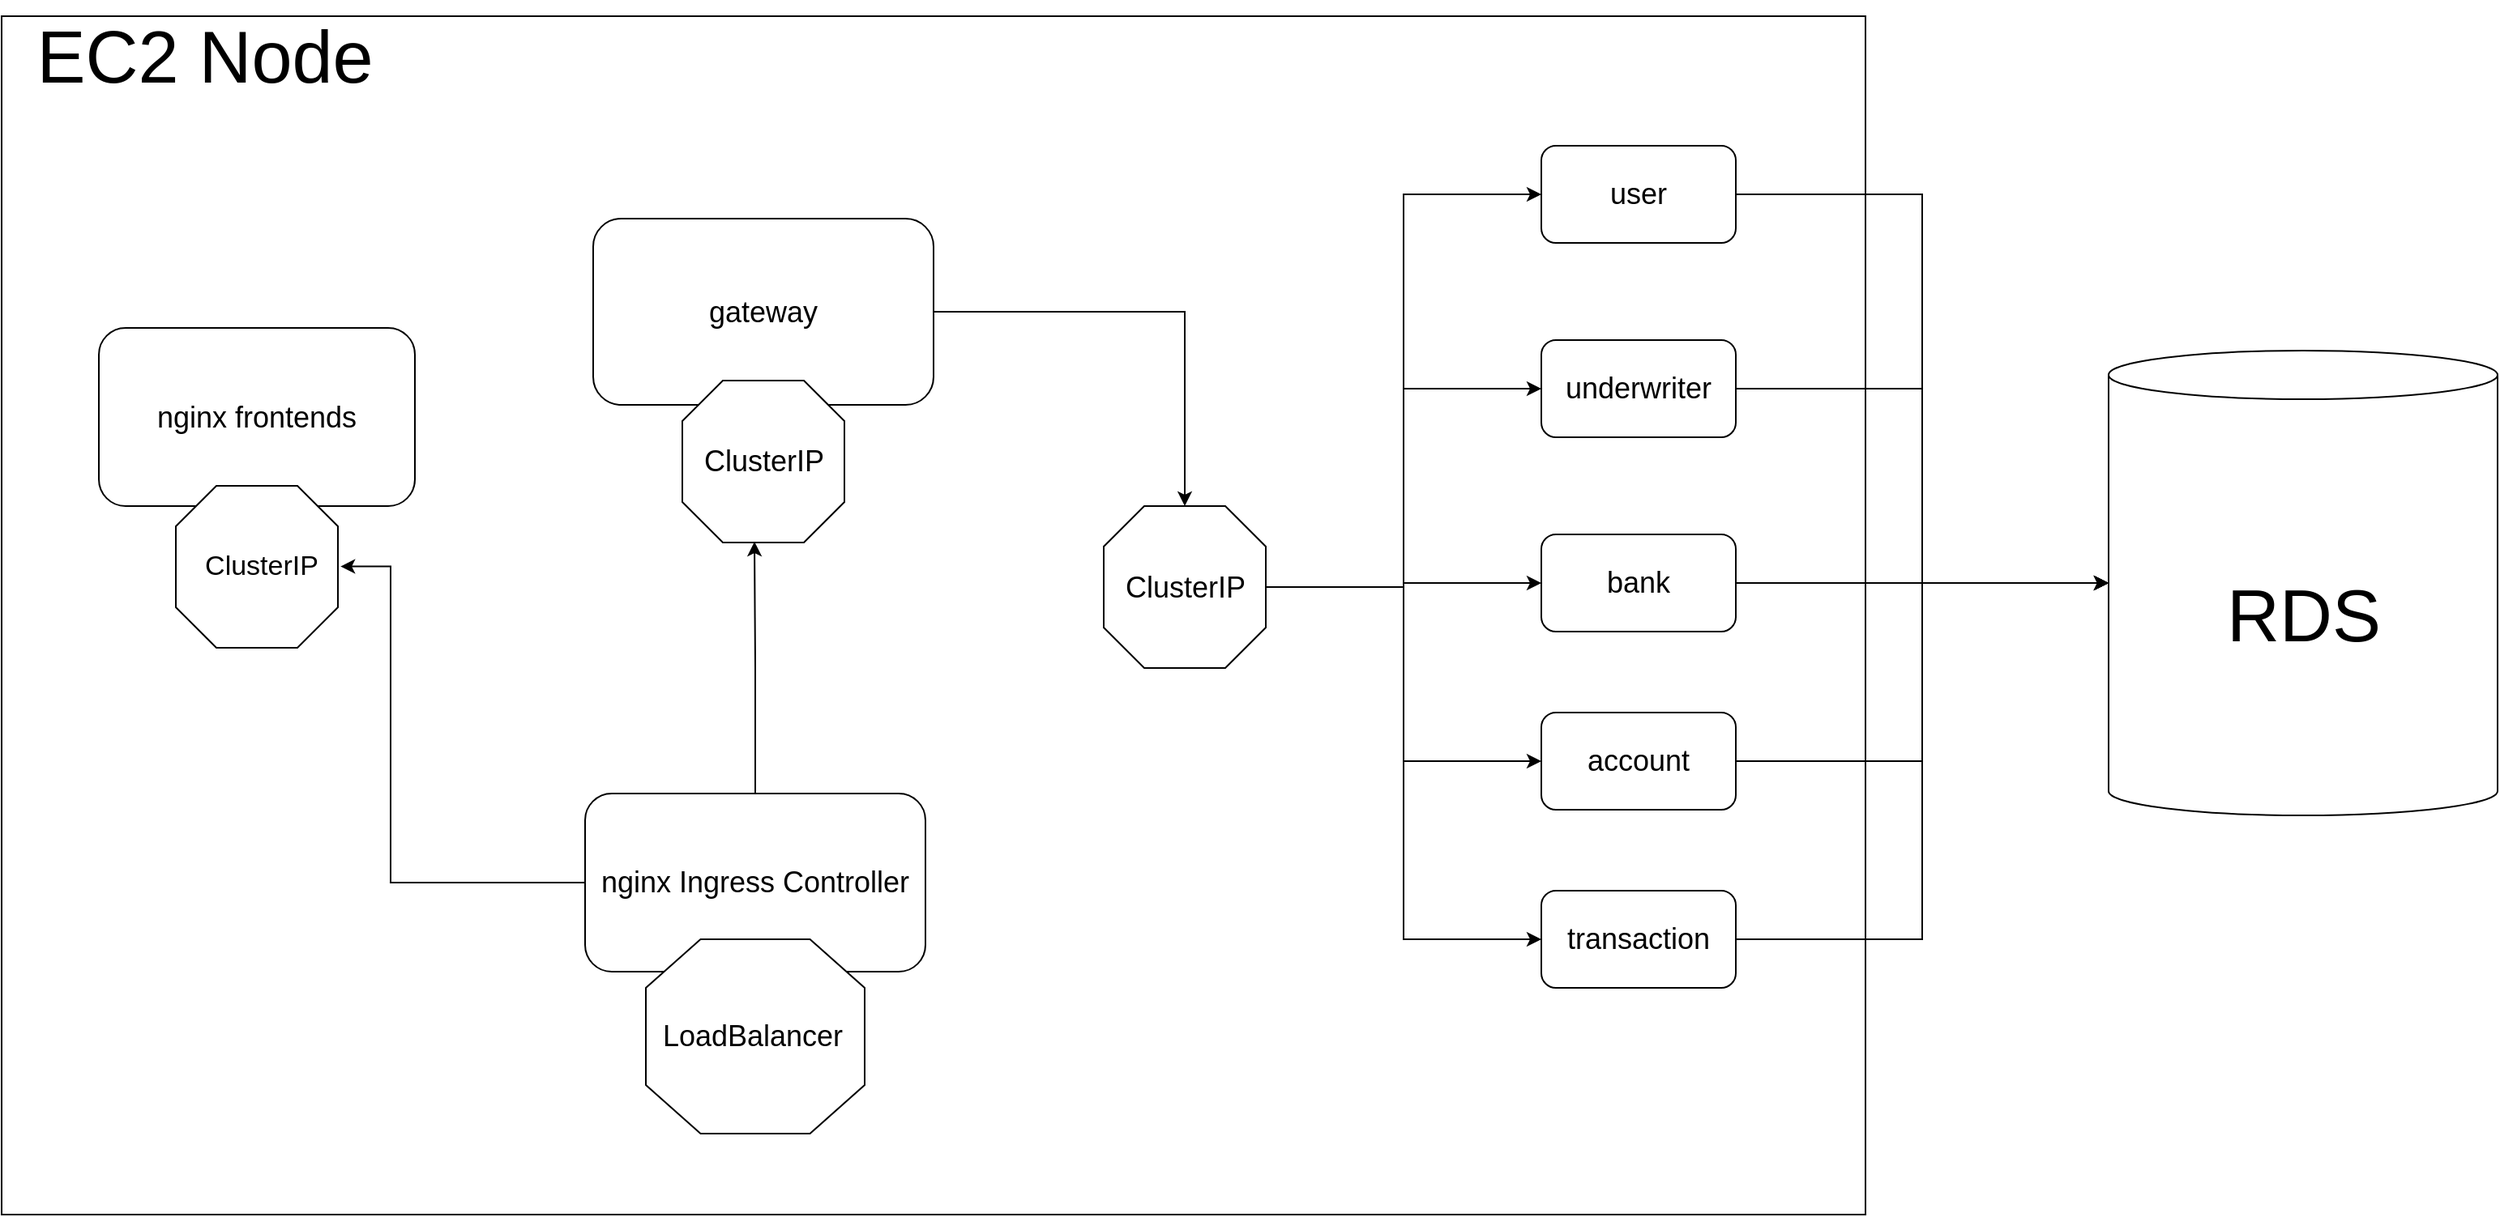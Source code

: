 <mxfile version="21.5.1" type="device">
  <diagram name="Page-1" id="yanQ3WUoxzE5hnDCjzH7">
    <mxGraphModel dx="3585" dy="1093" grid="1" gridSize="10" guides="1" tooltips="1" connect="1" arrows="1" fold="1" page="1" pageScale="1" pageWidth="850" pageHeight="1100" math="0" shadow="0">
      <root>
        <mxCell id="0" />
        <mxCell id="1" parent="0" />
        <mxCell id="Wixsv4hnN91RMwfABxU9-15" style="edgeStyle=orthogonalEdgeStyle;rounded=0;orthogonalLoop=1;jettySize=auto;html=1;entryX=0.5;entryY=1;entryDx=0;entryDy=0;" parent="1" source="Wixsv4hnN91RMwfABxU9-34" target="Wixsv4hnN91RMwfABxU9-6" edge="1">
          <mxGeometry relative="1" as="geometry" />
        </mxCell>
        <mxCell id="P2ACuwvenuWP9-W9ECjz-37" value="" style="verticalLabelPosition=bottom;verticalAlign=top;html=1;shape=mxgraph.basic.rect;fillColor2=none;strokeWidth=1;size=20;indent=5;movable=1;resizable=1;rotatable=1;deletable=1;editable=1;locked=0;connectable=1;" parent="1" vertex="1">
          <mxGeometry x="450" y="1110" width="1150" height="740" as="geometry" />
        </mxCell>
        <mxCell id="Wixsv4hnN91RMwfABxU9-40" style="edgeStyle=orthogonalEdgeStyle;rounded=0;orthogonalLoop=1;jettySize=auto;html=1;entryX=1.016;entryY=0.498;entryDx=0;entryDy=0;entryPerimeter=0;" parent="1" source="Wixsv4hnN91RMwfABxU9-2" target="Wixsv4hnN91RMwfABxU9-34" edge="1">
          <mxGeometry relative="1" as="geometry">
            <Array as="points">
              <mxPoint x="690" y="1645" />
              <mxPoint x="690" y="1450" />
            </Array>
          </mxGeometry>
        </mxCell>
        <mxCell id="Wixsv4hnN91RMwfABxU9-46" style="edgeStyle=orthogonalEdgeStyle;rounded=0;orthogonalLoop=1;jettySize=auto;html=1;entryX=0.445;entryY=0.995;entryDx=0;entryDy=0;entryPerimeter=0;" parent="1" source="Wixsv4hnN91RMwfABxU9-2" target="Wixsv4hnN91RMwfABxU9-42" edge="1">
          <mxGeometry relative="1" as="geometry" />
        </mxCell>
        <mxCell id="Wixsv4hnN91RMwfABxU9-2" value="&lt;font style=&quot;font-size: 18px;&quot;&gt;nginx Ingress Controller&lt;/font&gt;" style="rounded=1;whiteSpace=wrap;html=1;" parent="1" vertex="1">
          <mxGeometry x="810" y="1590" width="210" height="110" as="geometry" />
        </mxCell>
        <mxCell id="P2ACuwvenuWP9-W9ECjz-36" style="edgeStyle=orthogonalEdgeStyle;rounded=0;orthogonalLoop=1;jettySize=auto;html=1;" parent="1" source="Wixsv4hnN91RMwfABxU9-3" target="Wixsv4hnN91RMwfABxU9-27" edge="1">
          <mxGeometry relative="1" as="geometry" />
        </mxCell>
        <mxCell id="Wixsv4hnN91RMwfABxU9-3" value="&lt;font style=&quot;font-size: 18px;&quot;&gt;gateway&lt;/font&gt;" style="rounded=1;whiteSpace=wrap;html=1;" parent="1" vertex="1">
          <mxGeometry x="815" y="1235" width="210" height="115" as="geometry" />
        </mxCell>
        <mxCell id="QTuUbilTjJERlWPjvQFS-7" style="edgeStyle=orthogonalEdgeStyle;rounded=0;orthogonalLoop=1;jettySize=auto;html=1;entryX=0;entryY=0.5;entryDx=0;entryDy=0;entryPerimeter=0;" edge="1" parent="1" source="Wixsv4hnN91RMwfABxU9-4" target="QTuUbilTjJERlWPjvQFS-2">
          <mxGeometry relative="1" as="geometry" />
        </mxCell>
        <mxCell id="Wixsv4hnN91RMwfABxU9-4" value="&lt;font style=&quot;font-size: 18px;&quot;&gt;user&lt;/font&gt;" style="rounded=1;whiteSpace=wrap;html=1;" parent="1" vertex="1">
          <mxGeometry x="1400" y="1190" width="120" height="60" as="geometry" />
        </mxCell>
        <mxCell id="QTuUbilTjJERlWPjvQFS-6" style="edgeStyle=orthogonalEdgeStyle;rounded=0;orthogonalLoop=1;jettySize=auto;html=1;exitX=1;exitY=0.5;exitDx=0;exitDy=0;" edge="1" parent="1" source="Wixsv4hnN91RMwfABxU9-5" target="QTuUbilTjJERlWPjvQFS-2">
          <mxGeometry relative="1" as="geometry" />
        </mxCell>
        <mxCell id="Wixsv4hnN91RMwfABxU9-5" value="&lt;font style=&quot;font-size: 18px;&quot;&gt;underwriter&lt;/font&gt;" style="rounded=1;whiteSpace=wrap;html=1;" parent="1" vertex="1">
          <mxGeometry x="1400" y="1310" width="120" height="60" as="geometry" />
        </mxCell>
        <mxCell id="Wixsv4hnN91RMwfABxU9-6" value="&lt;font style=&quot;font-size: 18px;&quot;&gt;nginx frontends&lt;/font&gt;" style="rounded=1;whiteSpace=wrap;html=1;" parent="1" vertex="1">
          <mxGeometry x="510" y="1302.5" width="195" height="110" as="geometry" />
        </mxCell>
        <mxCell id="QTuUbilTjJERlWPjvQFS-5" style="edgeStyle=orthogonalEdgeStyle;rounded=0;orthogonalLoop=1;jettySize=auto;html=1;entryX=0;entryY=0.5;entryDx=0;entryDy=0;entryPerimeter=0;" edge="1" parent="1" source="Wixsv4hnN91RMwfABxU9-9" target="QTuUbilTjJERlWPjvQFS-2">
          <mxGeometry relative="1" as="geometry" />
        </mxCell>
        <mxCell id="Wixsv4hnN91RMwfABxU9-9" value="&lt;font style=&quot;font-size: 18px;&quot;&gt;bank&lt;/font&gt;" style="rounded=1;whiteSpace=wrap;html=1;" parent="1" vertex="1">
          <mxGeometry x="1400" y="1430" width="120" height="60" as="geometry" />
        </mxCell>
        <mxCell id="QTuUbilTjJERlWPjvQFS-8" style="edgeStyle=orthogonalEdgeStyle;rounded=0;orthogonalLoop=1;jettySize=auto;html=1;entryX=0;entryY=0.5;entryDx=0;entryDy=0;entryPerimeter=0;" edge="1" parent="1" source="Wixsv4hnN91RMwfABxU9-10" target="QTuUbilTjJERlWPjvQFS-2">
          <mxGeometry relative="1" as="geometry">
            <mxPoint x="1670" y="1540" as="targetPoint" />
          </mxGeometry>
        </mxCell>
        <mxCell id="Wixsv4hnN91RMwfABxU9-10" value="&lt;font style=&quot;font-size: 18px;&quot;&gt;account&lt;/font&gt;" style="rounded=1;whiteSpace=wrap;html=1;" parent="1" vertex="1">
          <mxGeometry x="1400" y="1540" width="120" height="60" as="geometry" />
        </mxCell>
        <mxCell id="QTuUbilTjJERlWPjvQFS-9" style="edgeStyle=orthogonalEdgeStyle;rounded=0;orthogonalLoop=1;jettySize=auto;html=1;entryX=0;entryY=0.5;entryDx=0;entryDy=0;entryPerimeter=0;" edge="1" parent="1" source="Wixsv4hnN91RMwfABxU9-11" target="QTuUbilTjJERlWPjvQFS-2">
          <mxGeometry relative="1" as="geometry" />
        </mxCell>
        <mxCell id="Wixsv4hnN91RMwfABxU9-11" value="&lt;font style=&quot;font-size: 18px;&quot;&gt;transaction&lt;/font&gt;" style="rounded=1;whiteSpace=wrap;html=1;" parent="1" vertex="1">
          <mxGeometry x="1400" y="1650" width="120" height="60" as="geometry" />
        </mxCell>
        <mxCell id="Wixsv4hnN91RMwfABxU9-27" value="" style="verticalLabelPosition=bottom;verticalAlign=top;html=1;shape=mxgraph.basic.polygon;polyCoords=[[0.25,0],[0.75,0],[1,0.25],[1,0.75],[0.75,1],[0.25,1],[0,0.75],[0,0.25]];polyline=0;" parent="1" vertex="1">
          <mxGeometry x="1130" y="1412.5" width="100" height="100" as="geometry" />
        </mxCell>
        <mxCell id="P2ACuwvenuWP9-W9ECjz-31" style="edgeStyle=orthogonalEdgeStyle;rounded=0;orthogonalLoop=1;jettySize=auto;html=1;entryX=0;entryY=0.5;entryDx=0;entryDy=0;" parent="1" source="Wixsv4hnN91RMwfABxU9-32" target="Wixsv4hnN91RMwfABxU9-4" edge="1">
          <mxGeometry relative="1" as="geometry" />
        </mxCell>
        <mxCell id="P2ACuwvenuWP9-W9ECjz-32" style="edgeStyle=orthogonalEdgeStyle;rounded=0;orthogonalLoop=1;jettySize=auto;html=1;entryX=0;entryY=0.5;entryDx=0;entryDy=0;" parent="1" source="Wixsv4hnN91RMwfABxU9-32" target="Wixsv4hnN91RMwfABxU9-5" edge="1">
          <mxGeometry relative="1" as="geometry" />
        </mxCell>
        <mxCell id="P2ACuwvenuWP9-W9ECjz-33" style="edgeStyle=orthogonalEdgeStyle;rounded=0;orthogonalLoop=1;jettySize=auto;html=1;entryX=0;entryY=0.5;entryDx=0;entryDy=0;" parent="1" source="Wixsv4hnN91RMwfABxU9-32" target="Wixsv4hnN91RMwfABxU9-9" edge="1">
          <mxGeometry relative="1" as="geometry" />
        </mxCell>
        <mxCell id="P2ACuwvenuWP9-W9ECjz-34" style="edgeStyle=orthogonalEdgeStyle;rounded=0;orthogonalLoop=1;jettySize=auto;html=1;entryX=0;entryY=0.5;entryDx=0;entryDy=0;" parent="1" source="Wixsv4hnN91RMwfABxU9-32" target="Wixsv4hnN91RMwfABxU9-10" edge="1">
          <mxGeometry relative="1" as="geometry" />
        </mxCell>
        <mxCell id="P2ACuwvenuWP9-W9ECjz-35" style="edgeStyle=orthogonalEdgeStyle;rounded=0;orthogonalLoop=1;jettySize=auto;html=1;entryX=0;entryY=0.5;entryDx=0;entryDy=0;" parent="1" source="Wixsv4hnN91RMwfABxU9-32" target="Wixsv4hnN91RMwfABxU9-11" edge="1">
          <mxGeometry relative="1" as="geometry" />
        </mxCell>
        <mxCell id="Wixsv4hnN91RMwfABxU9-32" value="&lt;font style=&quot;font-size: 18px;&quot;&gt;ClusterIP&lt;/font&gt;" style="text;html=1;align=center;verticalAlign=middle;resizable=0;points=[];autosize=1;strokeColor=none;fillColor=none;" parent="1" vertex="1">
          <mxGeometry x="1130" y="1442.5" width="100" height="40" as="geometry" />
        </mxCell>
        <mxCell id="Wixsv4hnN91RMwfABxU9-34" value="" style="verticalLabelPosition=bottom;verticalAlign=top;html=1;shape=mxgraph.basic.polygon;polyCoords=[[0.25,0],[0.75,0],[1,0.25],[1,0.75],[0.75,1],[0.25,1],[0,0.75],[0,0.25]];polyline=0;" parent="1" vertex="1">
          <mxGeometry x="557.5" y="1400" width="100" height="100" as="geometry" />
        </mxCell>
        <mxCell id="Wixsv4hnN91RMwfABxU9-36" value="&lt;font style=&quot;font-size: 17px;&quot;&gt;ClusterIP&lt;/font&gt;" style="text;html=1;align=center;verticalAlign=middle;resizable=0;points=[];autosize=1;strokeColor=none;fillColor=none;" parent="1" vertex="1">
          <mxGeometry x="565" y="1435" width="90" height="30" as="geometry" />
        </mxCell>
        <mxCell id="Wixsv4hnN91RMwfABxU9-37" value="" style="verticalLabelPosition=bottom;verticalAlign=top;html=1;shape=mxgraph.basic.polygon;polyCoords=[[0.25,0],[0.75,0],[1,0.25],[1,0.75],[0.75,1],[0.25,1],[0,0.75],[0,0.25]];polyline=0;" parent="1" vertex="1">
          <mxGeometry x="847.5" y="1680" width="135" height="120" as="geometry" />
        </mxCell>
        <mxCell id="Wixsv4hnN91RMwfABxU9-38" value="&lt;font style=&quot;font-size: 18px;&quot;&gt;LoadBalancer&lt;/font&gt;" style="text;html=1;align=center;verticalAlign=middle;resizable=0;points=[];autosize=1;strokeColor=none;fillColor=none;" parent="1" vertex="1">
          <mxGeometry x="847.5" y="1720" width="130" height="40" as="geometry" />
        </mxCell>
        <mxCell id="Wixsv4hnN91RMwfABxU9-42" value="" style="verticalLabelPosition=bottom;verticalAlign=top;html=1;shape=mxgraph.basic.polygon;polyCoords=[[0.25,0],[0.75,0],[1,0.25],[1,0.75],[0.75,1],[0.25,1],[0,0.75],[0,0.25]];polyline=0;" parent="1" vertex="1">
          <mxGeometry x="870" y="1335" width="100" height="100" as="geometry" />
        </mxCell>
        <mxCell id="Wixsv4hnN91RMwfABxU9-45" value="&lt;font style=&quot;font-size: 18px;&quot;&gt;ClusterIP&lt;/font&gt;" style="text;html=1;align=center;verticalAlign=middle;resizable=0;points=[];autosize=1;strokeColor=none;fillColor=none;" parent="1" vertex="1">
          <mxGeometry x="870" y="1365" width="100" height="40" as="geometry" />
        </mxCell>
        <mxCell id="P2ACuwvenuWP9-W9ECjz-38" value="&lt;font style=&quot;font-size: 45px;&quot;&gt;EC2 Node&lt;/font&gt;" style="text;html=1;align=center;verticalAlign=middle;resizable=0;points=[];autosize=1;strokeColor=none;fillColor=none;" parent="1" vertex="1">
          <mxGeometry x="460" y="1100" width="230" height="70" as="geometry" />
        </mxCell>
        <mxCell id="QTuUbilTjJERlWPjvQFS-2" value="" style="shape=cylinder3;whiteSpace=wrap;html=1;boundedLbl=1;backgroundOutline=1;size=15;" vertex="1" parent="1">
          <mxGeometry x="1750" y="1316.5" width="240" height="287" as="geometry" />
        </mxCell>
        <mxCell id="QTuUbilTjJERlWPjvQFS-3" value="&lt;font style=&quot;font-size: 45px;&quot;&gt;RDS&lt;/font&gt;" style="text;html=1;align=center;verticalAlign=middle;resizable=0;points=[];autosize=1;strokeColor=none;fillColor=none;" vertex="1" parent="1">
          <mxGeometry x="1810" y="1445" width="120" height="70" as="geometry" />
        </mxCell>
      </root>
    </mxGraphModel>
  </diagram>
</mxfile>
